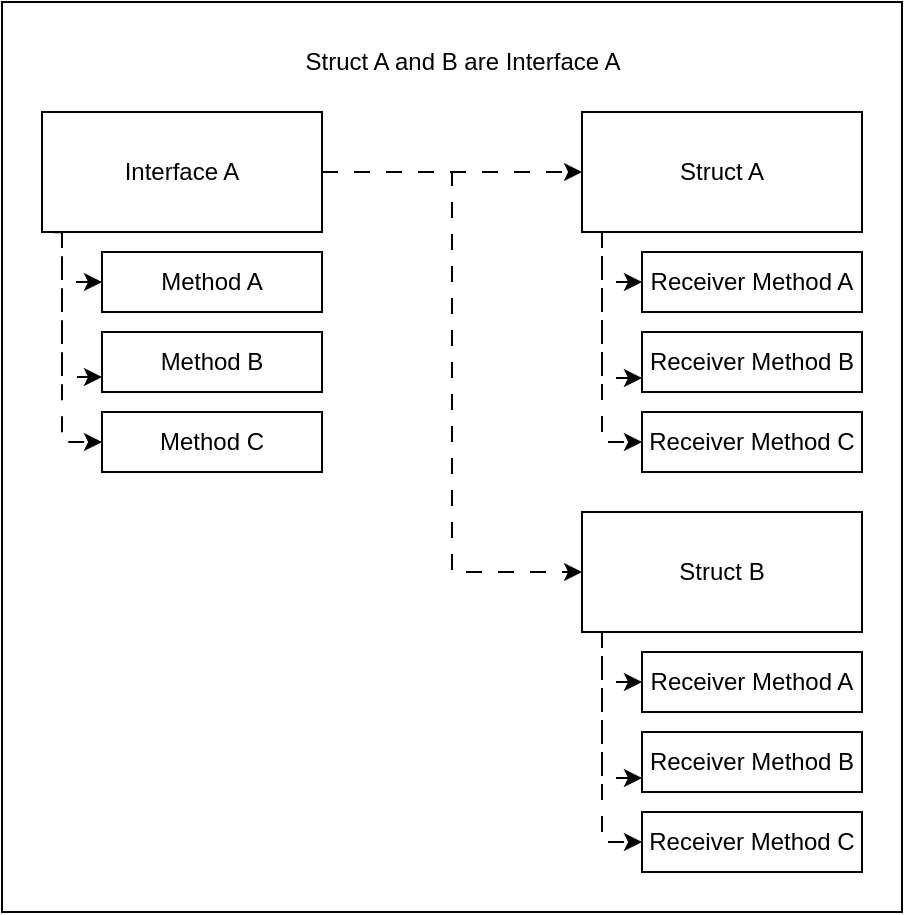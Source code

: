 <mxfile version="26.0.16">
  <diagram name="Page-1" id="wsv81v8p7Cf7IaTk_-t1">
    <mxGraphModel dx="830" dy="451" grid="1" gridSize="10" guides="1" tooltips="1" connect="1" arrows="1" fold="1" page="1" pageScale="1" pageWidth="850" pageHeight="1100" math="0" shadow="0">
      <root>
        <mxCell id="0" />
        <mxCell id="1" parent="0" />
        <mxCell id="mHKg-U6L4n1xuh737MCF-26" value="" style="rounded=0;whiteSpace=wrap;html=1;" vertex="1" parent="1">
          <mxGeometry x="280" y="135" width="450" height="455" as="geometry" />
        </mxCell>
        <mxCell id="mHKg-U6L4n1xuh737MCF-10" style="edgeStyle=orthogonalEdgeStyle;rounded=0;orthogonalLoop=1;jettySize=auto;html=1;entryX=0;entryY=0.5;entryDx=0;entryDy=0;dashed=1;dashPattern=8 8;" edge="1" parent="1" source="mHKg-U6L4n1xuh737MCF-1" target="mHKg-U6L4n1xuh737MCF-5">
          <mxGeometry relative="1" as="geometry" />
        </mxCell>
        <mxCell id="mHKg-U6L4n1xuh737MCF-11" style="edgeStyle=orthogonalEdgeStyle;rounded=0;orthogonalLoop=1;jettySize=auto;html=1;entryX=0;entryY=0.5;entryDx=0;entryDy=0;dashed=1;dashPattern=8 8;" edge="1" parent="1" source="mHKg-U6L4n1xuh737MCF-1" target="mHKg-U6L4n1xuh737MCF-2">
          <mxGeometry relative="1" as="geometry">
            <Array as="points">
              <mxPoint x="310" y="275" />
            </Array>
          </mxGeometry>
        </mxCell>
        <mxCell id="mHKg-U6L4n1xuh737MCF-25" style="edgeStyle=orthogonalEdgeStyle;rounded=0;orthogonalLoop=1;jettySize=auto;html=1;entryX=0;entryY=0.5;entryDx=0;entryDy=0;dashed=1;dashPattern=8 8;" edge="1" parent="1" source="mHKg-U6L4n1xuh737MCF-1" target="mHKg-U6L4n1xuh737MCF-18">
          <mxGeometry relative="1" as="geometry" />
        </mxCell>
        <mxCell id="mHKg-U6L4n1xuh737MCF-1" value="Interface A" style="rounded=0;whiteSpace=wrap;html=1;" vertex="1" parent="1">
          <mxGeometry x="300" y="190" width="140" height="60" as="geometry" />
        </mxCell>
        <mxCell id="mHKg-U6L4n1xuh737MCF-2" value="Method A" style="rounded=0;whiteSpace=wrap;html=1;" vertex="1" parent="1">
          <mxGeometry x="330" y="260" width="110" height="30" as="geometry" />
        </mxCell>
        <mxCell id="mHKg-U6L4n1xuh737MCF-3" value="Method B" style="rounded=0;whiteSpace=wrap;html=1;" vertex="1" parent="1">
          <mxGeometry x="330" y="300" width="110" height="30" as="geometry" />
        </mxCell>
        <mxCell id="mHKg-U6L4n1xuh737MCF-4" value="Method C" style="rounded=0;whiteSpace=wrap;html=1;" vertex="1" parent="1">
          <mxGeometry x="330" y="340" width="110" height="30" as="geometry" />
        </mxCell>
        <mxCell id="mHKg-U6L4n1xuh737MCF-5" value="Struct A" style="rounded=0;whiteSpace=wrap;html=1;" vertex="1" parent="1">
          <mxGeometry x="570" y="190" width="140" height="60" as="geometry" />
        </mxCell>
        <mxCell id="mHKg-U6L4n1xuh737MCF-7" value="Receiver Method A" style="rounded=0;whiteSpace=wrap;html=1;" vertex="1" parent="1">
          <mxGeometry x="600" y="260" width="110" height="30" as="geometry" />
        </mxCell>
        <mxCell id="mHKg-U6L4n1xuh737MCF-8" value="Receiver Method B" style="rounded=0;whiteSpace=wrap;html=1;" vertex="1" parent="1">
          <mxGeometry x="600" y="300" width="110" height="30" as="geometry" />
        </mxCell>
        <mxCell id="mHKg-U6L4n1xuh737MCF-9" value="Receiver Method C" style="rounded=0;whiteSpace=wrap;html=1;" vertex="1" parent="1">
          <mxGeometry x="600" y="340" width="110" height="30" as="geometry" />
        </mxCell>
        <mxCell id="mHKg-U6L4n1xuh737MCF-12" style="edgeStyle=orthogonalEdgeStyle;rounded=0;orthogonalLoop=1;jettySize=auto;html=1;entryX=0;entryY=0.75;entryDx=0;entryDy=0;dashed=1;dashPattern=8 8;" edge="1" parent="1" target="mHKg-U6L4n1xuh737MCF-3">
          <mxGeometry relative="1" as="geometry">
            <mxPoint x="310" y="250" as="sourcePoint" />
            <mxPoint x="330" y="275" as="targetPoint" />
            <Array as="points">
              <mxPoint x="310" y="323" />
            </Array>
          </mxGeometry>
        </mxCell>
        <mxCell id="mHKg-U6L4n1xuh737MCF-13" style="edgeStyle=orthogonalEdgeStyle;rounded=0;orthogonalLoop=1;jettySize=auto;html=1;entryX=0;entryY=0.5;entryDx=0;entryDy=0;exitX=0.043;exitY=1.002;exitDx=0;exitDy=0;exitPerimeter=0;dashed=1;dashPattern=8 8;" edge="1" parent="1" source="mHKg-U6L4n1xuh737MCF-1" target="mHKg-U6L4n1xuh737MCF-4">
          <mxGeometry relative="1" as="geometry">
            <mxPoint x="320" y="260" as="sourcePoint" />
            <mxPoint x="340" y="333" as="targetPoint" />
            <Array as="points">
              <mxPoint x="310" y="250" />
              <mxPoint x="310" y="355" />
            </Array>
          </mxGeometry>
        </mxCell>
        <mxCell id="mHKg-U6L4n1xuh737MCF-14" style="edgeStyle=orthogonalEdgeStyle;rounded=0;orthogonalLoop=1;jettySize=auto;html=1;entryX=0;entryY=0.5;entryDx=0;entryDy=0;dashed=1;dashPattern=8 8;" edge="1" parent="1">
          <mxGeometry relative="1" as="geometry">
            <mxPoint x="580" y="250" as="sourcePoint" />
            <mxPoint x="600" y="275" as="targetPoint" />
            <Array as="points">
              <mxPoint x="580" y="275" />
            </Array>
          </mxGeometry>
        </mxCell>
        <mxCell id="mHKg-U6L4n1xuh737MCF-15" style="edgeStyle=orthogonalEdgeStyle;rounded=0;orthogonalLoop=1;jettySize=auto;html=1;entryX=0;entryY=0.75;entryDx=0;entryDy=0;dashed=1;dashPattern=8 8;" edge="1" parent="1">
          <mxGeometry relative="1" as="geometry">
            <mxPoint x="580" y="250" as="sourcePoint" />
            <mxPoint x="600" y="323" as="targetPoint" />
            <Array as="points">
              <mxPoint x="580" y="323" />
            </Array>
          </mxGeometry>
        </mxCell>
        <mxCell id="mHKg-U6L4n1xuh737MCF-16" style="edgeStyle=orthogonalEdgeStyle;rounded=0;orthogonalLoop=1;jettySize=auto;html=1;entryX=0;entryY=0.5;entryDx=0;entryDy=0;exitX=0.043;exitY=1.002;exitDx=0;exitDy=0;exitPerimeter=0;dashed=1;dashPattern=8 8;" edge="1" parent="1">
          <mxGeometry relative="1" as="geometry">
            <mxPoint x="576" y="250" as="sourcePoint" />
            <mxPoint x="600" y="355" as="targetPoint" />
            <Array as="points">
              <mxPoint x="580" y="250" />
              <mxPoint x="580" y="355" />
            </Array>
          </mxGeometry>
        </mxCell>
        <mxCell id="mHKg-U6L4n1xuh737MCF-17" value="Struct A and B are Interface A" style="text;html=1;align=center;verticalAlign=middle;resizable=0;points=[];autosize=1;strokeColor=none;fillColor=none;" vertex="1" parent="1">
          <mxGeometry x="420" y="150" width="180" height="30" as="geometry" />
        </mxCell>
        <mxCell id="mHKg-U6L4n1xuh737MCF-18" value="Struct B" style="rounded=0;whiteSpace=wrap;html=1;" vertex="1" parent="1">
          <mxGeometry x="570" y="390" width="140" height="60" as="geometry" />
        </mxCell>
        <mxCell id="mHKg-U6L4n1xuh737MCF-19" value="Receiver Method A" style="rounded=0;whiteSpace=wrap;html=1;" vertex="1" parent="1">
          <mxGeometry x="600" y="460" width="110" height="30" as="geometry" />
        </mxCell>
        <mxCell id="mHKg-U6L4n1xuh737MCF-20" value="Receiver Method B" style="rounded=0;whiteSpace=wrap;html=1;" vertex="1" parent="1">
          <mxGeometry x="600" y="500" width="110" height="30" as="geometry" />
        </mxCell>
        <mxCell id="mHKg-U6L4n1xuh737MCF-21" value="Receiver Method C" style="rounded=0;whiteSpace=wrap;html=1;" vertex="1" parent="1">
          <mxGeometry x="600" y="540" width="110" height="30" as="geometry" />
        </mxCell>
        <mxCell id="mHKg-U6L4n1xuh737MCF-22" style="edgeStyle=orthogonalEdgeStyle;rounded=0;orthogonalLoop=1;jettySize=auto;html=1;entryX=0;entryY=0.5;entryDx=0;entryDy=0;dashed=1;dashPattern=8 8;" edge="1" parent="1">
          <mxGeometry relative="1" as="geometry">
            <mxPoint x="580" y="450" as="sourcePoint" />
            <mxPoint x="600" y="475" as="targetPoint" />
            <Array as="points">
              <mxPoint x="580" y="475" />
            </Array>
          </mxGeometry>
        </mxCell>
        <mxCell id="mHKg-U6L4n1xuh737MCF-23" style="edgeStyle=orthogonalEdgeStyle;rounded=0;orthogonalLoop=1;jettySize=auto;html=1;entryX=0;entryY=0.75;entryDx=0;entryDy=0;dashed=1;dashPattern=8 8;" edge="1" parent="1">
          <mxGeometry relative="1" as="geometry">
            <mxPoint x="580" y="450" as="sourcePoint" />
            <mxPoint x="600" y="523" as="targetPoint" />
            <Array as="points">
              <mxPoint x="580" y="523" />
            </Array>
          </mxGeometry>
        </mxCell>
        <mxCell id="mHKg-U6L4n1xuh737MCF-24" style="edgeStyle=orthogonalEdgeStyle;rounded=0;orthogonalLoop=1;jettySize=auto;html=1;entryX=0;entryY=0.5;entryDx=0;entryDy=0;exitX=0.043;exitY=1.002;exitDx=0;exitDy=0;exitPerimeter=0;dashed=1;dashPattern=8 8;" edge="1" parent="1">
          <mxGeometry relative="1" as="geometry">
            <mxPoint x="576" y="450" as="sourcePoint" />
            <mxPoint x="600" y="555" as="targetPoint" />
            <Array as="points">
              <mxPoint x="580" y="450" />
              <mxPoint x="580" y="555" />
            </Array>
          </mxGeometry>
        </mxCell>
      </root>
    </mxGraphModel>
  </diagram>
</mxfile>
